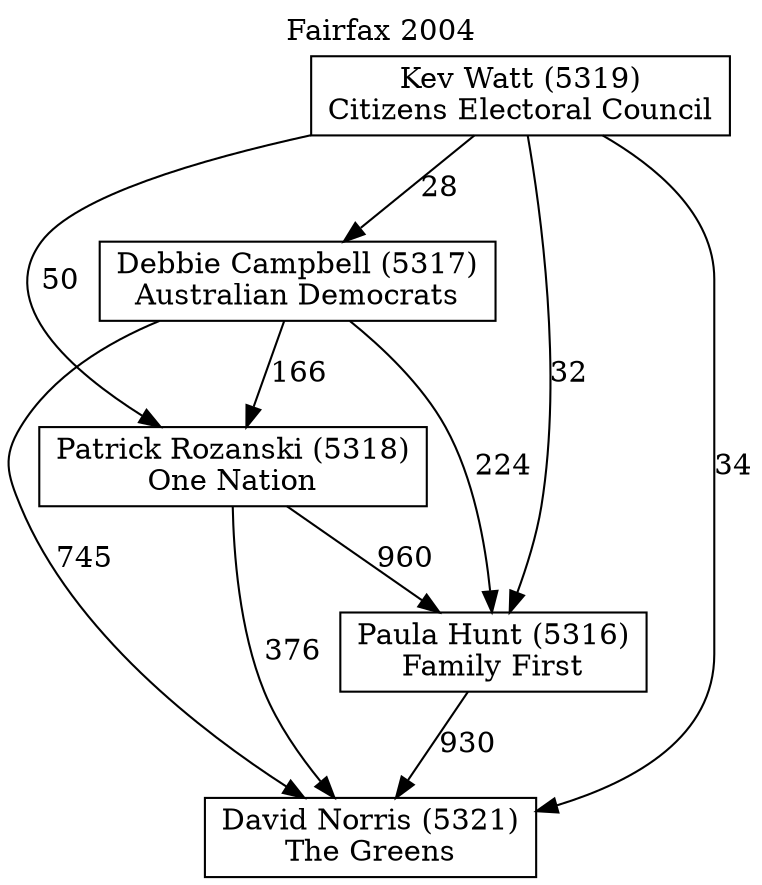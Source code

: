 // House preference flow
digraph "David Norris (5321)_Fairfax_2004" {
	graph [label="Fairfax 2004" labelloc=t mclimit=10]
	node [shape=box]
	"David Norris (5321)" [label="David Norris (5321)
The Greens"]
	"Paula Hunt (5316)" [label="Paula Hunt (5316)
Family First"]
	"Patrick Rozanski (5318)" [label="Patrick Rozanski (5318)
One Nation"]
	"Debbie Campbell (5317)" [label="Debbie Campbell (5317)
Australian Democrats"]
	"Kev Watt (5319)" [label="Kev Watt (5319)
Citizens Electoral Council"]
	"David Norris (5321)" [label="David Norris (5321)
The Greens"]
	"Patrick Rozanski (5318)" [label="Patrick Rozanski (5318)
One Nation"]
	"Debbie Campbell (5317)" [label="Debbie Campbell (5317)
Australian Democrats"]
	"Kev Watt (5319)" [label="Kev Watt (5319)
Citizens Electoral Council"]
	"David Norris (5321)" [label="David Norris (5321)
The Greens"]
	"Debbie Campbell (5317)" [label="Debbie Campbell (5317)
Australian Democrats"]
	"Kev Watt (5319)" [label="Kev Watt (5319)
Citizens Electoral Council"]
	"David Norris (5321)" [label="David Norris (5321)
The Greens"]
	"Kev Watt (5319)" [label="Kev Watt (5319)
Citizens Electoral Council"]
	"Kev Watt (5319)" [label="Kev Watt (5319)
Citizens Electoral Council"]
	"Debbie Campbell (5317)" [label="Debbie Campbell (5317)
Australian Democrats"]
	"Kev Watt (5319)" [label="Kev Watt (5319)
Citizens Electoral Council"]
	"Kev Watt (5319)" [label="Kev Watt (5319)
Citizens Electoral Council"]
	"Patrick Rozanski (5318)" [label="Patrick Rozanski (5318)
One Nation"]
	"Debbie Campbell (5317)" [label="Debbie Campbell (5317)
Australian Democrats"]
	"Kev Watt (5319)" [label="Kev Watt (5319)
Citizens Electoral Council"]
	"Patrick Rozanski (5318)" [label="Patrick Rozanski (5318)
One Nation"]
	"Kev Watt (5319)" [label="Kev Watt (5319)
Citizens Electoral Council"]
	"Kev Watt (5319)" [label="Kev Watt (5319)
Citizens Electoral Council"]
	"Debbie Campbell (5317)" [label="Debbie Campbell (5317)
Australian Democrats"]
	"Kev Watt (5319)" [label="Kev Watt (5319)
Citizens Electoral Council"]
	"Kev Watt (5319)" [label="Kev Watt (5319)
Citizens Electoral Council"]
	"Paula Hunt (5316)" [label="Paula Hunt (5316)
Family First"]
	"Patrick Rozanski (5318)" [label="Patrick Rozanski (5318)
One Nation"]
	"Debbie Campbell (5317)" [label="Debbie Campbell (5317)
Australian Democrats"]
	"Kev Watt (5319)" [label="Kev Watt (5319)
Citizens Electoral Council"]
	"Paula Hunt (5316)" [label="Paula Hunt (5316)
Family First"]
	"Debbie Campbell (5317)" [label="Debbie Campbell (5317)
Australian Democrats"]
	"Kev Watt (5319)" [label="Kev Watt (5319)
Citizens Electoral Council"]
	"Paula Hunt (5316)" [label="Paula Hunt (5316)
Family First"]
	"Kev Watt (5319)" [label="Kev Watt (5319)
Citizens Electoral Council"]
	"Kev Watt (5319)" [label="Kev Watt (5319)
Citizens Electoral Council"]
	"Debbie Campbell (5317)" [label="Debbie Campbell (5317)
Australian Democrats"]
	"Kev Watt (5319)" [label="Kev Watt (5319)
Citizens Electoral Council"]
	"Kev Watt (5319)" [label="Kev Watt (5319)
Citizens Electoral Council"]
	"Patrick Rozanski (5318)" [label="Patrick Rozanski (5318)
One Nation"]
	"Debbie Campbell (5317)" [label="Debbie Campbell (5317)
Australian Democrats"]
	"Kev Watt (5319)" [label="Kev Watt (5319)
Citizens Electoral Council"]
	"Patrick Rozanski (5318)" [label="Patrick Rozanski (5318)
One Nation"]
	"Kev Watt (5319)" [label="Kev Watt (5319)
Citizens Electoral Council"]
	"Kev Watt (5319)" [label="Kev Watt (5319)
Citizens Electoral Council"]
	"Debbie Campbell (5317)" [label="Debbie Campbell (5317)
Australian Democrats"]
	"Kev Watt (5319)" [label="Kev Watt (5319)
Citizens Electoral Council"]
	"Kev Watt (5319)" [label="Kev Watt (5319)
Citizens Electoral Council"]
	"Paula Hunt (5316)" -> "David Norris (5321)" [label=930]
	"Patrick Rozanski (5318)" -> "Paula Hunt (5316)" [label=960]
	"Debbie Campbell (5317)" -> "Patrick Rozanski (5318)" [label=166]
	"Kev Watt (5319)" -> "Debbie Campbell (5317)" [label=28]
	"Patrick Rozanski (5318)" -> "David Norris (5321)" [label=376]
	"Debbie Campbell (5317)" -> "David Norris (5321)" [label=745]
	"Kev Watt (5319)" -> "David Norris (5321)" [label=34]
	"Kev Watt (5319)" -> "Patrick Rozanski (5318)" [label=50]
	"Debbie Campbell (5317)" -> "Paula Hunt (5316)" [label=224]
	"Kev Watt (5319)" -> "Paula Hunt (5316)" [label=32]
}
